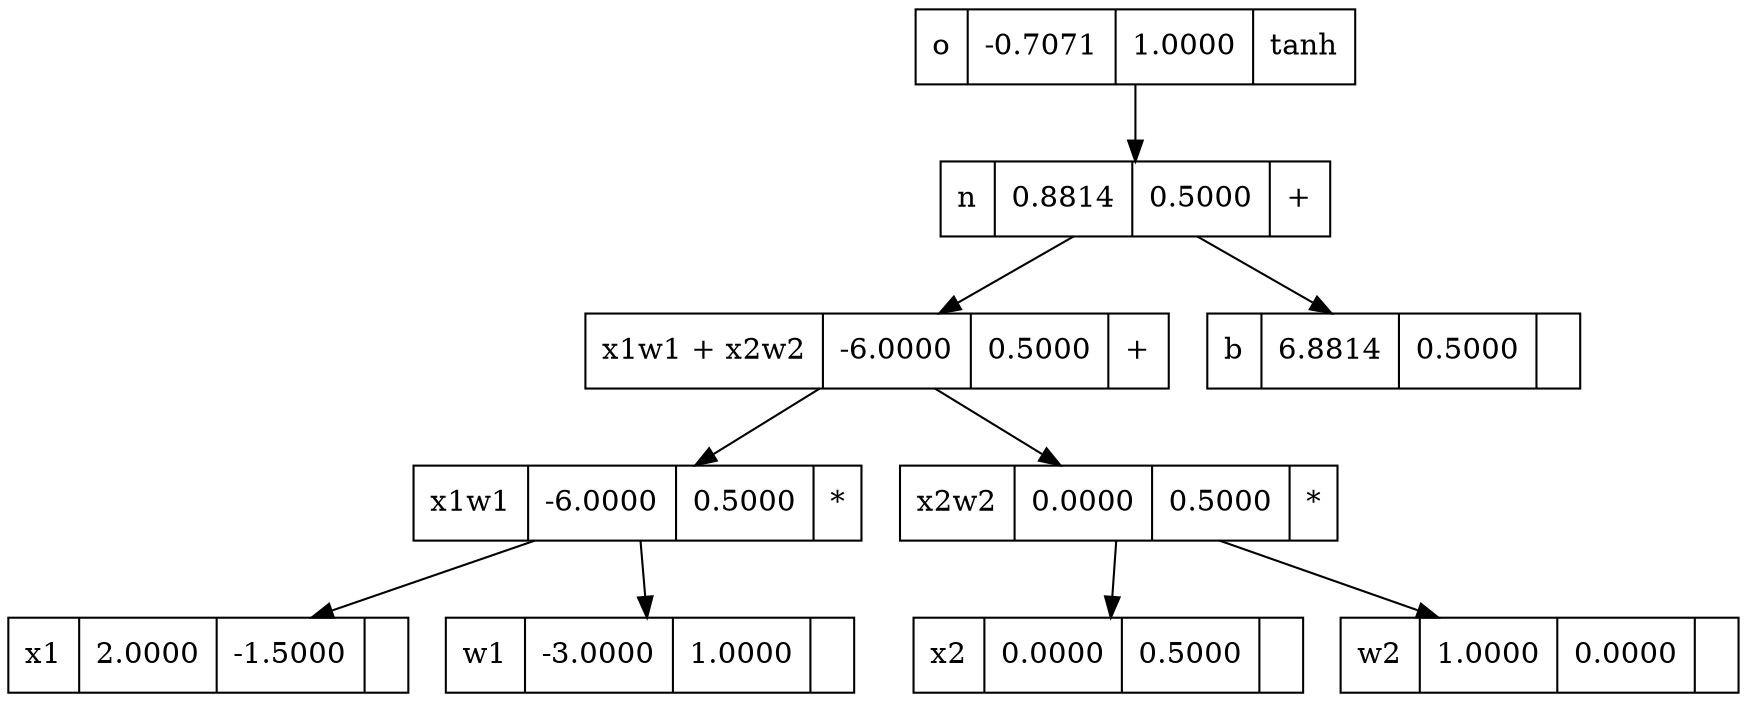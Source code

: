 digraph Micrograd { 
	"368db4e5-c326-4a61-a257-a16bd6cb3056"[label="o|-0.7071|1.0000|tanh",shape=record]; 
	"878d49e0-097a-45f2-baee-cfd4435af5c4"[label="n|0.8814|0.5000|+",shape=record]; 
	"7fc4d226-8fc6-41f8-9491-c3a3167baaf2"[label="x1w1 + x2w2|-6.0000|0.5000|+",shape=record]; 
	"76f8e777-cb60-45e5-ad1e-098ca1684314"[label="x1w1|-6.0000|0.5000|*",shape=record]; 
	"0bdf9963-03c3-4d05-9937-0e0eba98ed0b"[label="x1|2.0000|-1.5000|",shape=record]; 
	"76f8e777-cb60-45e5-ad1e-098ca1684314" -> "0bdf9963-03c3-4d05-9937-0e0eba98ed0b"; 
	"567293ea-033e-46a7-9925-e96d0a7075d5"[label="w1|-3.0000|1.0000|",shape=record]; 
	"76f8e777-cb60-45e5-ad1e-098ca1684314" -> "567293ea-033e-46a7-9925-e96d0a7075d5"; 
	"7fc4d226-8fc6-41f8-9491-c3a3167baaf2" -> "76f8e777-cb60-45e5-ad1e-098ca1684314"; 
	"170d911d-6346-4775-8a7a-774df7356fc0"[label="x2w2|0.0000|0.5000|*",shape=record]; 
	"36a5df9e-3969-4263-ba65-61eafc747ad5"[label="x2|0.0000|0.5000|",shape=record]; 
	"170d911d-6346-4775-8a7a-774df7356fc0" -> "36a5df9e-3969-4263-ba65-61eafc747ad5"; 
	"dcd297c1-7e6d-47ff-ba0e-ea599e11cea1"[label="w2|1.0000|0.0000|",shape=record]; 
	"170d911d-6346-4775-8a7a-774df7356fc0" -> "dcd297c1-7e6d-47ff-ba0e-ea599e11cea1"; 
	"7fc4d226-8fc6-41f8-9491-c3a3167baaf2" -> "170d911d-6346-4775-8a7a-774df7356fc0"; 
	"878d49e0-097a-45f2-baee-cfd4435af5c4" -> "7fc4d226-8fc6-41f8-9491-c3a3167baaf2"; 
	"4ec68864-d973-4e8c-8758-1a70593001b0"[label="b|6.8814|0.5000|",shape=record]; 
	"878d49e0-097a-45f2-baee-cfd4435af5c4" -> "4ec68864-d973-4e8c-8758-1a70593001b0"; 
	"368db4e5-c326-4a61-a257-a16bd6cb3056" -> "878d49e0-097a-45f2-baee-cfd4435af5c4"; 
}